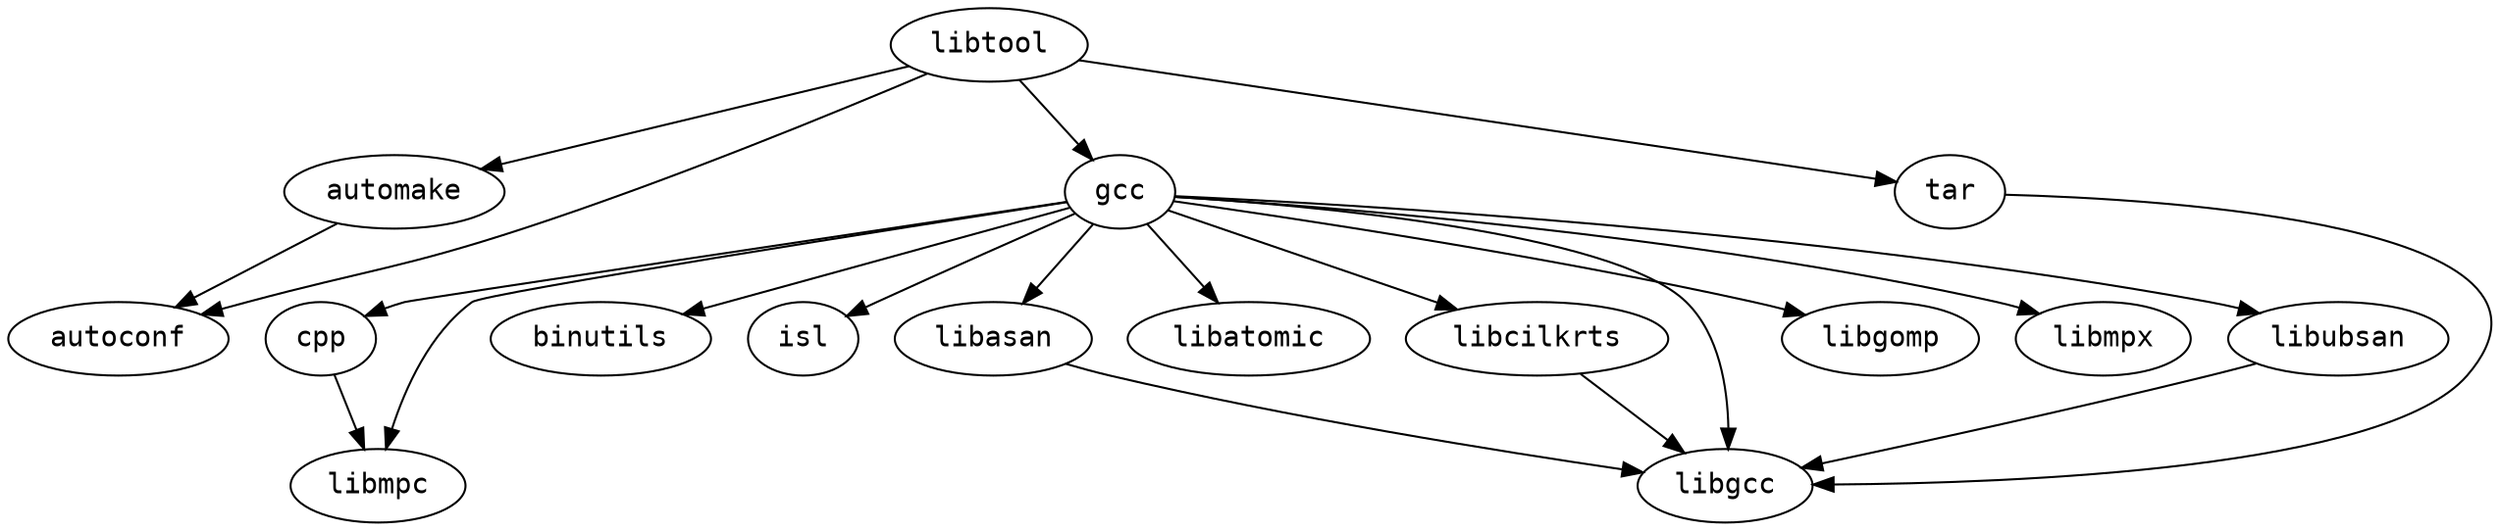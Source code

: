strict digraph G {
node [fontname=monospace];
  "automake" -> "autoconf";
  "cpp" -> "libmpc";
  "gcc" -> "binutils";
  "gcc" -> "cpp";
  "gcc" -> "isl";
  "gcc" -> "libasan";
  "gcc" -> "libatomic";
  "gcc" -> "libcilkrts";
  "gcc" -> "libgcc";
  "gcc" -> "libgomp";
  "gcc" -> "libmpc";
  "gcc" -> "libmpx";
  "gcc" -> "libubsan";
  "libasan" -> "libgcc";
  "libcilkrts" -> "libgcc";
  "libtool" -> "autoconf";
  "libtool" -> "automake";
  "libtool" -> "gcc";
  "libtool" -> "tar";
  "libubsan" -> "libgcc";
  "tar" -> "libgcc";
}
